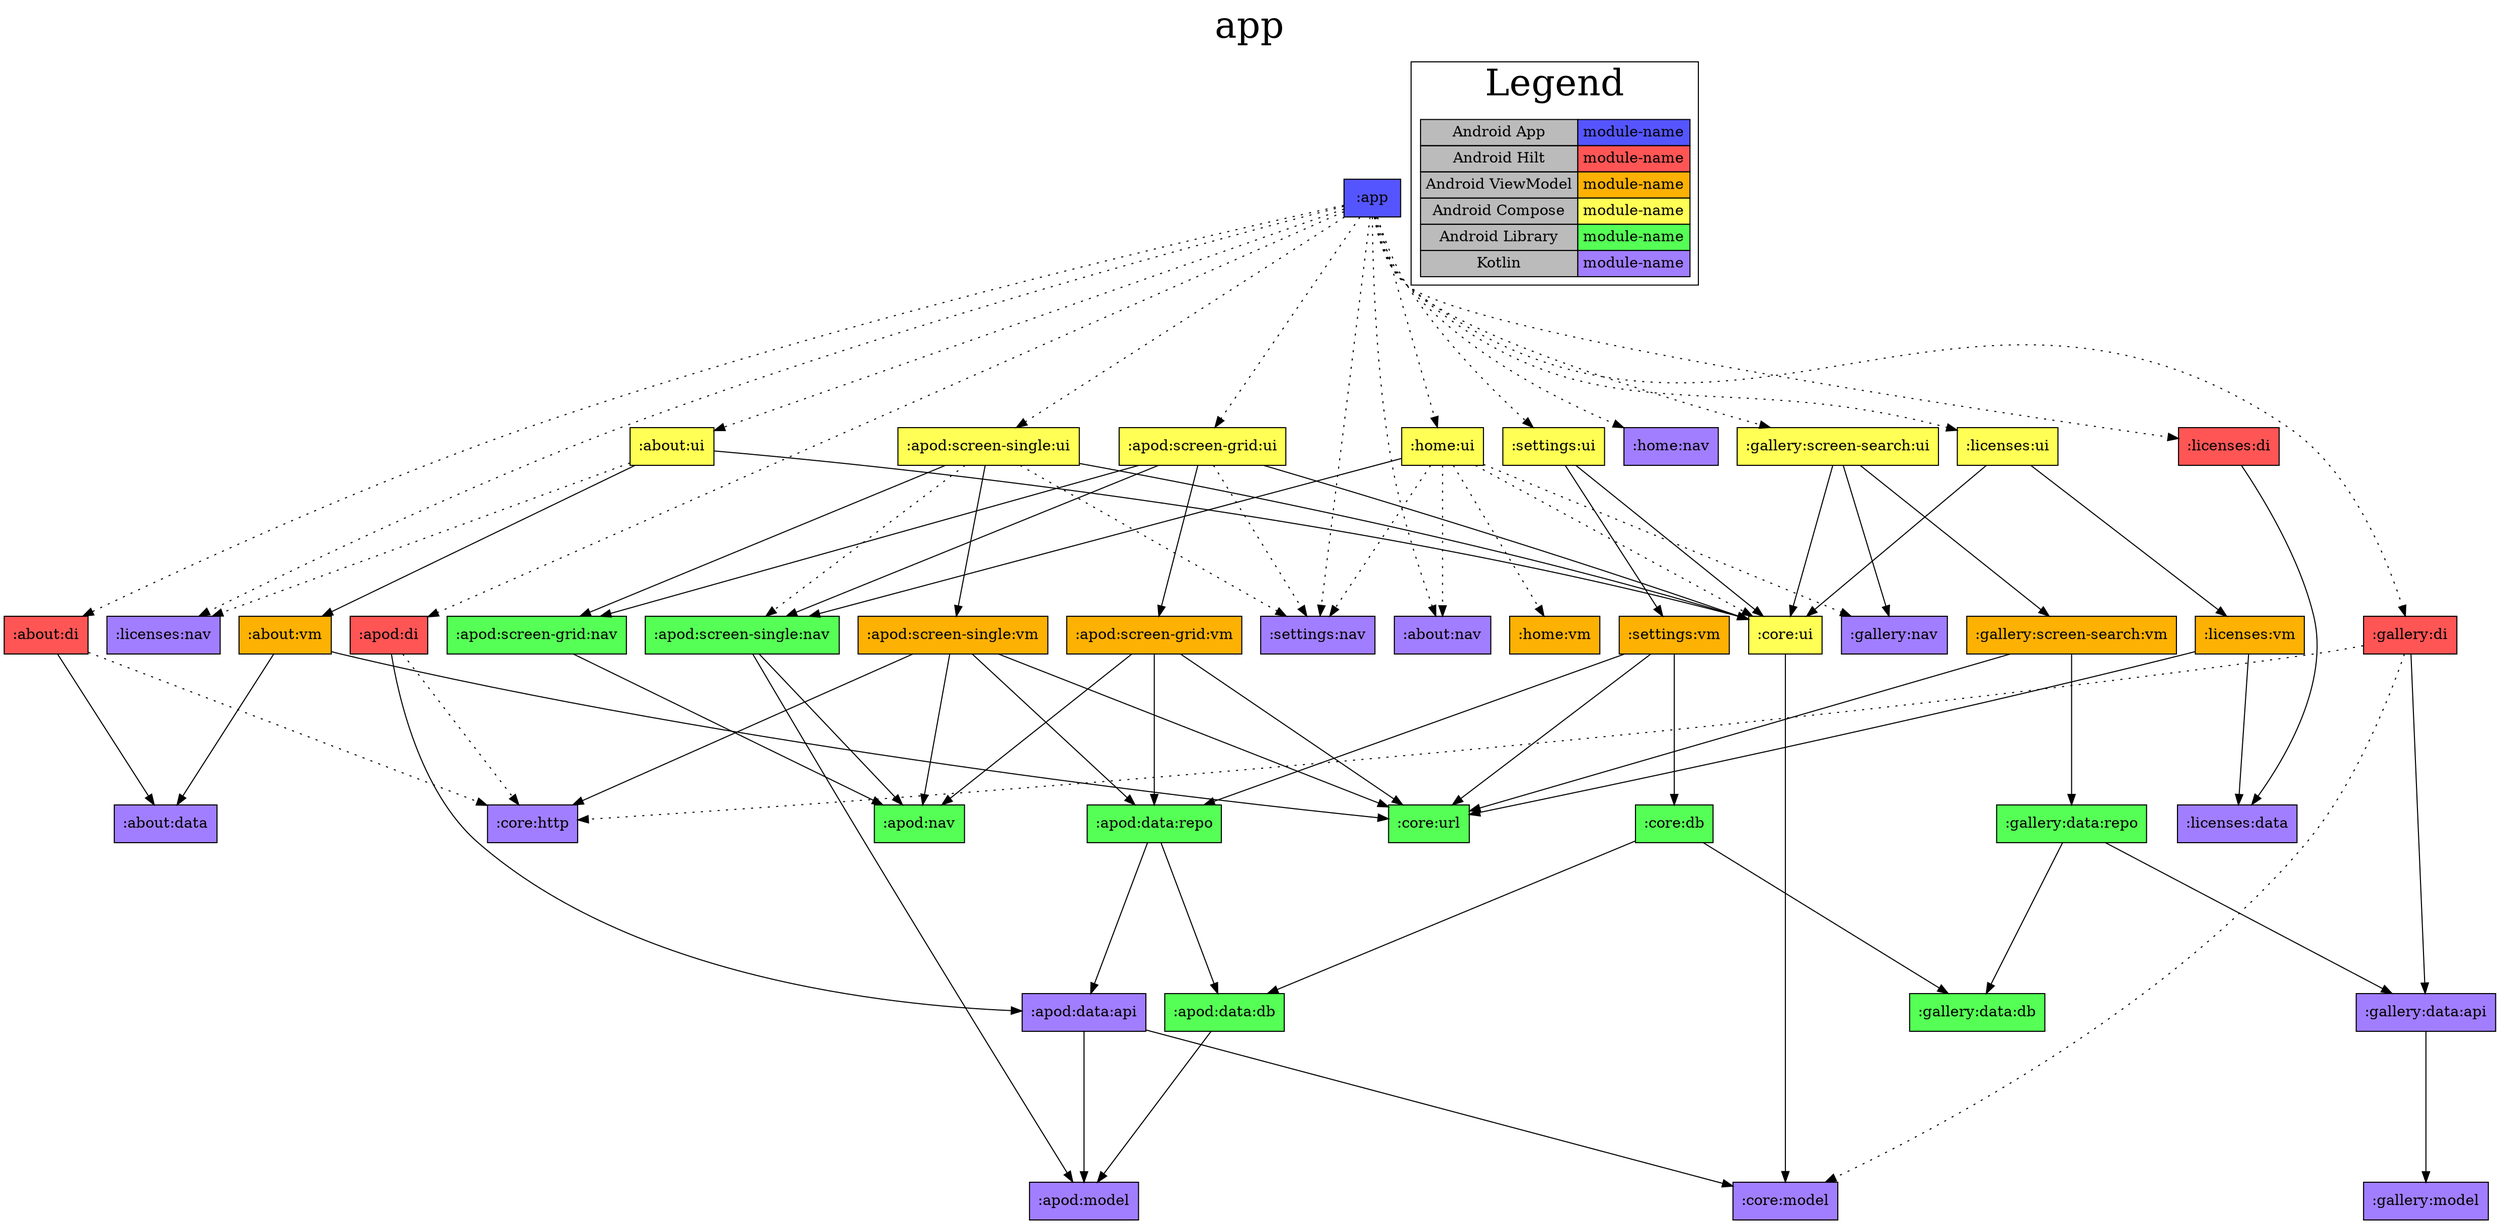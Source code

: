 digraph {
edge ["dir"="forward"]
graph ["dpi"="100","label"="app","labelloc"="t","fontsize"="35","ranksep"="2.0"]
node ["style"="filled","shape"="box"]
":app" ["shape"="rectangle","fillcolor"="#5555FF"]
":about:di" ["fillcolor"="#FF5555"]
":about:data" ["fillcolor"="#A17EFF"]
":core:http" ["fillcolor"="#A17EFF"]
":about:nav" ["fillcolor"="#A17EFF"]
":about:ui" ["fillcolor"="#FFFF55"]
":about:vm" ["fillcolor"="#FCB103"]
":core:url" ["fillcolor"="#55FF55"]
":core:ui" ["fillcolor"="#FFFF55"]
":core:model" ["fillcolor"="#A17EFF"]
":licenses:nav" ["fillcolor"="#A17EFF"]
":apod:di" ["fillcolor"="#FF5555"]
":apod:data:api" ["fillcolor"="#A17EFF"]
":apod:model" ["fillcolor"="#A17EFF"]
":apod:screen-grid:ui" ["fillcolor"="#FFFF55"]
":apod:screen-grid:nav" ["fillcolor"="#55FF55"]
":apod:nav" ["fillcolor"="#55FF55"]
":apod:screen-grid:vm" ["fillcolor"="#FCB103"]
":apod:data:repo" ["fillcolor"="#55FF55"]
":apod:data:db" ["fillcolor"="#55FF55"]
":apod:screen-single:nav" ["fillcolor"="#55FF55"]
":settings:nav" ["fillcolor"="#A17EFF"]
":apod:screen-single:ui" ["fillcolor"="#FFFF55"]
":apod:screen-single:vm" ["fillcolor"="#FCB103"]
":gallery:di" ["fillcolor"="#FF5555"]
":gallery:data:api" ["fillcolor"="#A17EFF"]
":gallery:model" ["fillcolor"="#A17EFF"]
":gallery:screen-search:ui" ["fillcolor"="#FFFF55"]
":gallery:nav" ["fillcolor"="#A17EFF"]
":gallery:screen-search:vm" ["fillcolor"="#FCB103"]
":gallery:data:repo" ["fillcolor"="#55FF55"]
":gallery:data:db" ["fillcolor"="#55FF55"]
":home:nav" ["fillcolor"="#A17EFF"]
":home:ui" ["fillcolor"="#FFFF55"]
":home:vm" ["fillcolor"="#FCB103"]
":licenses:di" ["fillcolor"="#FF5555"]
":licenses:data" ["fillcolor"="#A17EFF"]
":licenses:ui" ["fillcolor"="#FFFF55"]
":licenses:vm" ["fillcolor"="#FCB103"]
":settings:ui" ["fillcolor"="#FFFF55"]
":settings:vm" ["fillcolor"="#FCB103"]
":core:db" ["fillcolor"="#55FF55"]
{
edge ["dir"="none"]
graph ["rank"="same"]
":app"
}
subgraph "cluster_legend" {
edge ["dir"="none"]
graph ["label"="Legend"]
"Legend" ["style"="filled","fillcolor"="#bbbbbb","shape"="none","margin"="0","label"=<
<TABLE BORDER="0" CELLBORDER="1" CELLSPACING="0" CELLPADDING="4">
<TR><TD>Android App</TD><TD BGCOLOR="#5555FF">module-name</TD></TR>
<TR><TD>Android Hilt</TD><TD BGCOLOR="#FF5555">module-name</TD></TR>
<TR><TD>Android ViewModel</TD><TD BGCOLOR="#FCB103">module-name</TD></TR>
<TR><TD>Android Compose</TD><TD BGCOLOR="#FFFF55">module-name</TD></TR>
<TR><TD>Android Library</TD><TD BGCOLOR="#55FF55">module-name</TD></TR>
<TR><TD>Kotlin</TD><TD BGCOLOR="#A17EFF">module-name</TD></TR>
</TABLE>
>]
}
":app" -> ":about:di" ["style"="dotted"]
":app" -> ":about:nav" ["style"="dotted"]
":app" -> ":about:ui" ["style"="dotted"]
":app" -> ":apod:di" ["style"="dotted"]
":app" -> ":apod:screen-grid:ui" ["style"="dotted"]
":app" -> ":apod:screen-single:ui" ["style"="dotted"]
":app" -> ":gallery:di" ["style"="dotted"]
":app" -> ":gallery:screen-search:ui" ["style"="dotted"]
":app" -> ":home:nav" ["style"="dotted"]
":app" -> ":home:ui" ["style"="dotted"]
":app" -> ":licenses:di" ["style"="dotted"]
":app" -> ":licenses:nav" ["style"="dotted"]
":app" -> ":licenses:ui" ["style"="dotted"]
":app" -> ":settings:nav" ["style"="dotted"]
":app" -> ":settings:ui" ["style"="dotted"]
":about:di" -> ":about:data"
":about:di" -> ":core:http" ["style"="dotted"]
":about:ui" -> ":about:vm"
":about:ui" -> ":core:ui"
":about:ui" -> ":licenses:nav" ["style"="dotted"]
":about:vm" -> ":about:data"
":about:vm" -> ":core:url"
":core:ui" -> ":core:model"
":apod:di" -> ":apod:data:api"
":apod:di" -> ":core:http" ["style"="dotted"]
":apod:data:api" -> ":apod:model"
":apod:data:api" -> ":core:model"
":apod:screen-grid:ui" -> ":apod:screen-grid:nav"
":apod:screen-grid:ui" -> ":apod:screen-grid:vm"
":apod:screen-grid:ui" -> ":apod:screen-single:nav"
":apod:screen-grid:ui" -> ":core:ui"
":apod:screen-grid:ui" -> ":settings:nav" ["style"="dotted"]
":apod:screen-grid:nav" -> ":apod:nav"
":apod:screen-grid:vm" -> ":apod:data:repo"
":apod:screen-grid:vm" -> ":apod:nav"
":apod:screen-grid:vm" -> ":core:url"
":apod:data:repo" -> ":apod:data:api"
":apod:data:repo" -> ":apod:data:db"
":apod:data:db" -> ":apod:model"
":apod:screen-single:nav" -> ":apod:model"
":apod:screen-single:nav" -> ":apod:nav"
":apod:screen-single:ui" -> ":apod:screen-grid:nav"
":apod:screen-single:ui" -> ":apod:screen-single:vm"
":apod:screen-single:ui" -> ":core:ui"
":apod:screen-single:ui" -> ":apod:screen-single:nav" ["style"="dotted"]
":apod:screen-single:ui" -> ":settings:nav" ["style"="dotted"]
":apod:screen-single:vm" -> ":apod:data:repo"
":apod:screen-single:vm" -> ":apod:nav"
":apod:screen-single:vm" -> ":core:http"
":apod:screen-single:vm" -> ":core:url"
":gallery:di" -> ":gallery:data:api"
":gallery:di" -> ":core:http" ["style"="dotted"]
":gallery:di" -> ":core:model" ["style"="dotted"]
":gallery:data:api" -> ":gallery:model"
":gallery:screen-search:ui" -> ":gallery:nav"
":gallery:screen-search:ui" -> ":gallery:screen-search:vm"
":gallery:screen-search:ui" -> ":core:ui"
":gallery:screen-search:vm" -> ":gallery:data:repo"
":gallery:screen-search:vm" -> ":core:url"
":gallery:data:repo" -> ":gallery:data:api"
":gallery:data:repo" -> ":gallery:data:db"
":home:ui" -> ":apod:screen-single:nav"
":home:ui" -> ":about:nav" ["style"="dotted"]
":home:ui" -> ":core:ui" ["style"="dotted"]
":home:ui" -> ":gallery:nav" ["style"="dotted"]
":home:ui" -> ":home:vm" ["style"="dotted"]
":home:ui" -> ":settings:nav" ["style"="dotted"]
":licenses:di" -> ":licenses:data"
":licenses:ui" -> ":core:ui"
":licenses:ui" -> ":licenses:vm"
":licenses:vm" -> ":core:url"
":licenses:vm" -> ":licenses:data"
":settings:ui" -> ":core:ui"
":settings:ui" -> ":settings:vm"
":settings:vm" -> ":core:db"
":settings:vm" -> ":core:url"
":settings:vm" -> ":apod:data:repo"
":core:db" -> ":apod:data:db"
":core:db" -> ":gallery:data:db"
}